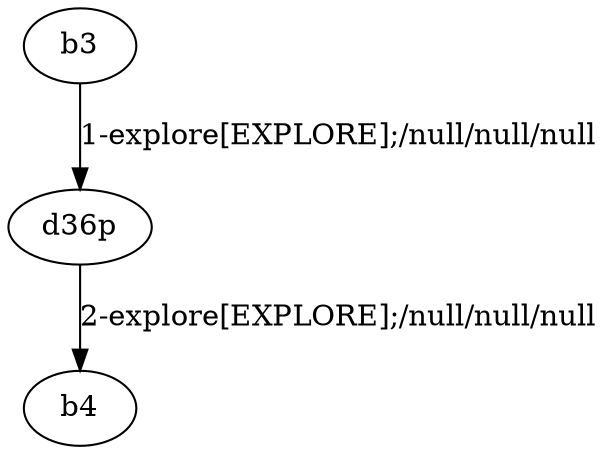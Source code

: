 # Total number of goals covered by this test: 1
# d36p --> b4

digraph g {
"b3" -> "d36p" [label = "1-explore[EXPLORE];/null/null/null"];
"d36p" -> "b4" [label = "2-explore[EXPLORE];/null/null/null"];
}